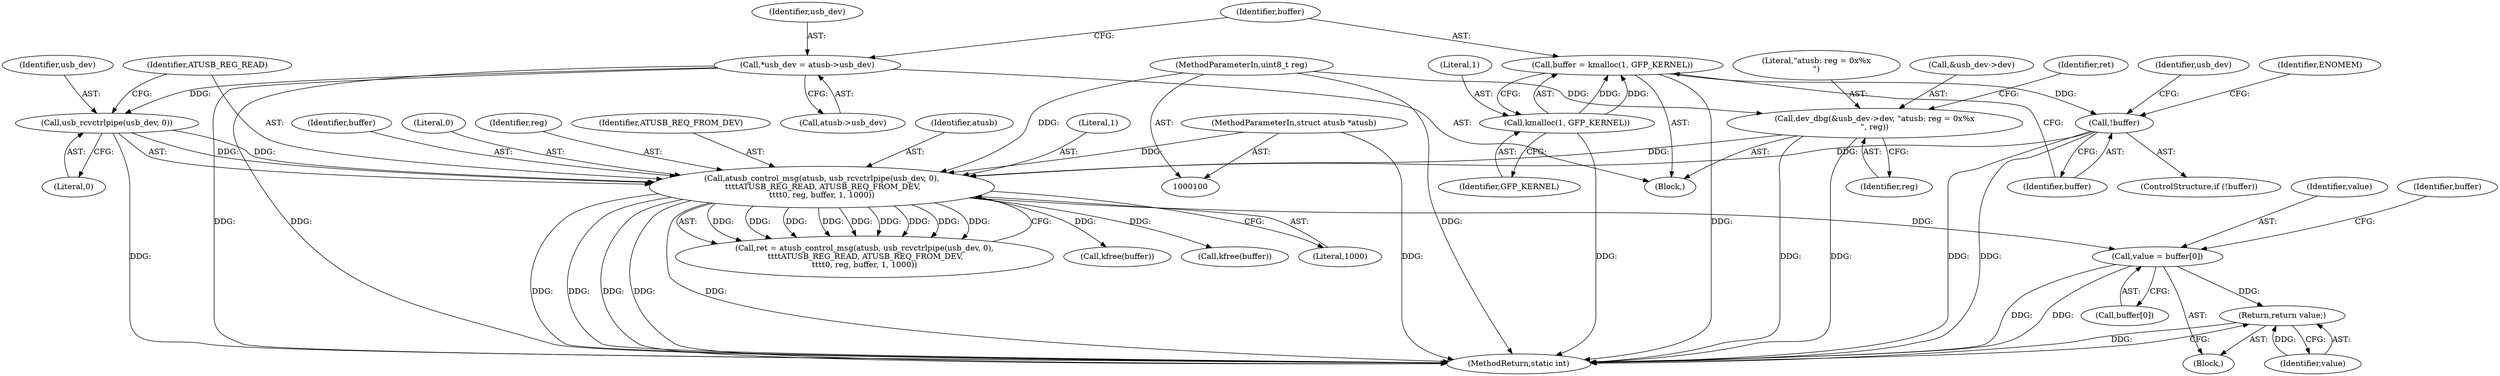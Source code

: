 digraph "0_linux_05a974efa4bdf6e2a150e3f27dc6fcf0a9ad5655_1@array" {
"1000150" [label="(Call,value = buffer[0])"];
"1000133" [label="(Call,atusb_control_msg(atusb, usb_rcvctrlpipe(usb_dev, 0),\n \t\t\t\tATUSB_REG_READ, ATUSB_REQ_FROM_DEV,\n\t\t\t\t0, reg, buffer, 1, 1000))"];
"1000101" [label="(MethodParameterIn,struct atusb *atusb)"];
"1000135" [label="(Call,usb_rcvctrlpipe(usb_dev, 0))"];
"1000105" [label="(Call,*usb_dev = atusb->usb_dev)"];
"1000124" [label="(Call,dev_dbg(&usb_dev->dev, \"atusb: reg = 0x%x\n\", reg))"];
"1000102" [label="(MethodParameterIn,uint8_t reg)"];
"1000119" [label="(Call,!buffer)"];
"1000113" [label="(Call,buffer = kmalloc(1, GFP_KERNEL))"];
"1000115" [label="(Call,kmalloc(1, GFP_KERNEL))"];
"1000157" [label="(Return,return value;)"];
"1000157" [label="(Return,return value;)"];
"1000114" [label="(Identifier,buffer)"];
"1000134" [label="(Identifier,atusb)"];
"1000137" [label="(Literal,0)"];
"1000136" [label="(Identifier,usb_dev)"];
"1000143" [label="(Literal,1)"];
"1000151" [label="(Identifier,value)"];
"1000123" [label="(Identifier,ENOMEM)"];
"1000113" [label="(Call,buffer = kmalloc(1, GFP_KERNEL))"];
"1000125" [label="(Call,&usb_dev->dev)"];
"1000117" [label="(Identifier,GFP_KERNEL)"];
"1000107" [label="(Call,atusb->usb_dev)"];
"1000133" [label="(Call,atusb_control_msg(atusb, usb_rcvctrlpipe(usb_dev, 0),\n \t\t\t\tATUSB_REG_READ, ATUSB_REQ_FROM_DEV,\n\t\t\t\t0, reg, buffer, 1, 1000))"];
"1000165" [label="(MethodReturn,static int)"];
"1000116" [label="(Literal,1)"];
"1000161" [label="(Call,kfree(buffer))"];
"1000132" [label="(Identifier,ret)"];
"1000120" [label="(Identifier,buffer)"];
"1000101" [label="(MethodParameterIn,struct atusb *atusb)"];
"1000144" [label="(Literal,1000)"];
"1000127" [label="(Identifier,usb_dev)"];
"1000115" [label="(Call,kmalloc(1, GFP_KERNEL))"];
"1000142" [label="(Identifier,buffer)"];
"1000124" [label="(Call,dev_dbg(&usb_dev->dev, \"atusb: reg = 0x%x\n\", reg))"];
"1000131" [label="(Call,ret = atusb_control_msg(atusb, usb_rcvctrlpipe(usb_dev, 0),\n \t\t\t\tATUSB_REG_READ, ATUSB_REQ_FROM_DEV,\n\t\t\t\t0, reg, buffer, 1, 1000))"];
"1000103" [label="(Block,)"];
"1000152" [label="(Call,buffer[0])"];
"1000156" [label="(Identifier,buffer)"];
"1000150" [label="(Call,value = buffer[0])"];
"1000118" [label="(ControlStructure,if (!buffer))"];
"1000140" [label="(Literal,0)"];
"1000158" [label="(Identifier,value)"];
"1000141" [label="(Identifier,reg)"];
"1000135" [label="(Call,usb_rcvctrlpipe(usb_dev, 0))"];
"1000139" [label="(Identifier,ATUSB_REQ_FROM_DEV)"];
"1000119" [label="(Call,!buffer)"];
"1000129" [label="(Literal,\"atusb: reg = 0x%x\n\")"];
"1000155" [label="(Call,kfree(buffer))"];
"1000149" [label="(Block,)"];
"1000138" [label="(Identifier,ATUSB_REG_READ)"];
"1000105" [label="(Call,*usb_dev = atusb->usb_dev)"];
"1000130" [label="(Identifier,reg)"];
"1000106" [label="(Identifier,usb_dev)"];
"1000102" [label="(MethodParameterIn,uint8_t reg)"];
"1000150" -> "1000149"  [label="AST: "];
"1000150" -> "1000152"  [label="CFG: "];
"1000151" -> "1000150"  [label="AST: "];
"1000152" -> "1000150"  [label="AST: "];
"1000156" -> "1000150"  [label="CFG: "];
"1000150" -> "1000165"  [label="DDG: "];
"1000150" -> "1000165"  [label="DDG: "];
"1000133" -> "1000150"  [label="DDG: "];
"1000150" -> "1000157"  [label="DDG: "];
"1000133" -> "1000131"  [label="AST: "];
"1000133" -> "1000144"  [label="CFG: "];
"1000134" -> "1000133"  [label="AST: "];
"1000135" -> "1000133"  [label="AST: "];
"1000138" -> "1000133"  [label="AST: "];
"1000139" -> "1000133"  [label="AST: "];
"1000140" -> "1000133"  [label="AST: "];
"1000141" -> "1000133"  [label="AST: "];
"1000142" -> "1000133"  [label="AST: "];
"1000143" -> "1000133"  [label="AST: "];
"1000144" -> "1000133"  [label="AST: "];
"1000131" -> "1000133"  [label="CFG: "];
"1000133" -> "1000165"  [label="DDG: "];
"1000133" -> "1000165"  [label="DDG: "];
"1000133" -> "1000165"  [label="DDG: "];
"1000133" -> "1000165"  [label="DDG: "];
"1000133" -> "1000165"  [label="DDG: "];
"1000133" -> "1000131"  [label="DDG: "];
"1000133" -> "1000131"  [label="DDG: "];
"1000133" -> "1000131"  [label="DDG: "];
"1000133" -> "1000131"  [label="DDG: "];
"1000133" -> "1000131"  [label="DDG: "];
"1000133" -> "1000131"  [label="DDG: "];
"1000133" -> "1000131"  [label="DDG: "];
"1000133" -> "1000131"  [label="DDG: "];
"1000133" -> "1000131"  [label="DDG: "];
"1000101" -> "1000133"  [label="DDG: "];
"1000135" -> "1000133"  [label="DDG: "];
"1000135" -> "1000133"  [label="DDG: "];
"1000124" -> "1000133"  [label="DDG: "];
"1000102" -> "1000133"  [label="DDG: "];
"1000119" -> "1000133"  [label="DDG: "];
"1000133" -> "1000155"  [label="DDG: "];
"1000133" -> "1000161"  [label="DDG: "];
"1000101" -> "1000100"  [label="AST: "];
"1000101" -> "1000165"  [label="DDG: "];
"1000135" -> "1000137"  [label="CFG: "];
"1000136" -> "1000135"  [label="AST: "];
"1000137" -> "1000135"  [label="AST: "];
"1000138" -> "1000135"  [label="CFG: "];
"1000135" -> "1000165"  [label="DDG: "];
"1000105" -> "1000135"  [label="DDG: "];
"1000105" -> "1000103"  [label="AST: "];
"1000105" -> "1000107"  [label="CFG: "];
"1000106" -> "1000105"  [label="AST: "];
"1000107" -> "1000105"  [label="AST: "];
"1000114" -> "1000105"  [label="CFG: "];
"1000105" -> "1000165"  [label="DDG: "];
"1000105" -> "1000165"  [label="DDG: "];
"1000124" -> "1000103"  [label="AST: "];
"1000124" -> "1000130"  [label="CFG: "];
"1000125" -> "1000124"  [label="AST: "];
"1000129" -> "1000124"  [label="AST: "];
"1000130" -> "1000124"  [label="AST: "];
"1000132" -> "1000124"  [label="CFG: "];
"1000124" -> "1000165"  [label="DDG: "];
"1000124" -> "1000165"  [label="DDG: "];
"1000102" -> "1000124"  [label="DDG: "];
"1000102" -> "1000100"  [label="AST: "];
"1000102" -> "1000165"  [label="DDG: "];
"1000119" -> "1000118"  [label="AST: "];
"1000119" -> "1000120"  [label="CFG: "];
"1000120" -> "1000119"  [label="AST: "];
"1000123" -> "1000119"  [label="CFG: "];
"1000127" -> "1000119"  [label="CFG: "];
"1000119" -> "1000165"  [label="DDG: "];
"1000119" -> "1000165"  [label="DDG: "];
"1000113" -> "1000119"  [label="DDG: "];
"1000113" -> "1000103"  [label="AST: "];
"1000113" -> "1000115"  [label="CFG: "];
"1000114" -> "1000113"  [label="AST: "];
"1000115" -> "1000113"  [label="AST: "];
"1000120" -> "1000113"  [label="CFG: "];
"1000113" -> "1000165"  [label="DDG: "];
"1000115" -> "1000113"  [label="DDG: "];
"1000115" -> "1000113"  [label="DDG: "];
"1000115" -> "1000117"  [label="CFG: "];
"1000116" -> "1000115"  [label="AST: "];
"1000117" -> "1000115"  [label="AST: "];
"1000115" -> "1000165"  [label="DDG: "];
"1000157" -> "1000149"  [label="AST: "];
"1000157" -> "1000158"  [label="CFG: "];
"1000158" -> "1000157"  [label="AST: "];
"1000165" -> "1000157"  [label="CFG: "];
"1000157" -> "1000165"  [label="DDG: "];
"1000158" -> "1000157"  [label="DDG: "];
}
